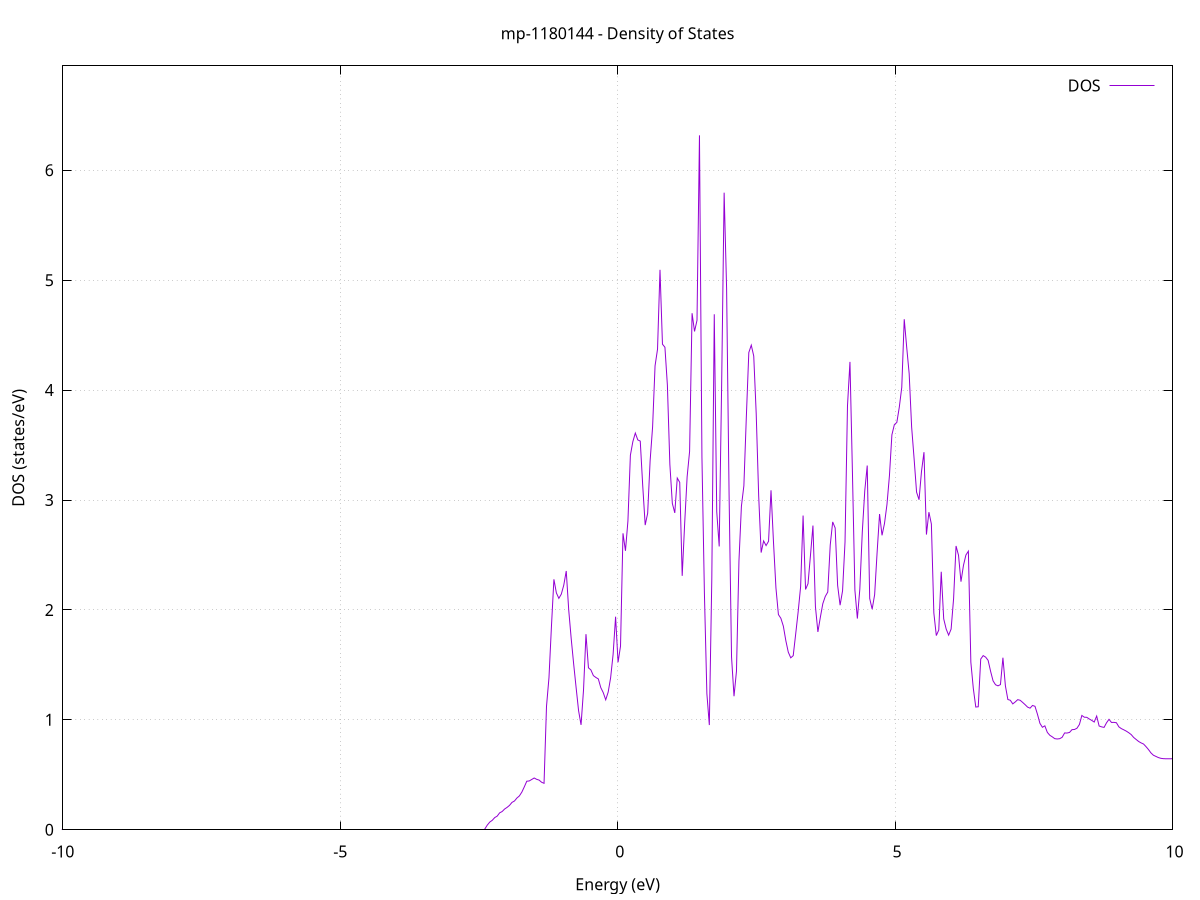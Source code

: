 set title 'mp-1180144 - Density of States'
set xlabel 'Energy (eV)'
set ylabel 'DOS (states/eV)'
set grid
set xrange [-10:10]
set yrange [0:6.950]
set xzeroaxis lt -1
set terminal png size 800,600
set output 'mp-1180144_dos_gnuplot.png'
plot '-' using 1:2 with lines title 'DOS'
-48.458200 0.000000
-48.413800 0.000000
-48.369300 0.000000
-48.324900 0.000000
-48.280400 0.000000
-48.235900 0.000000
-48.191500 0.000000
-48.147000 0.000000
-48.102500 0.000000
-48.058100 0.000000
-48.013600 0.000000
-47.969100 0.000000
-47.924700 0.000000
-47.880200 0.000000
-47.835700 0.000000
-47.791300 0.000000
-47.746800 0.000000
-47.702400 0.000000
-47.657900 0.000000
-47.613400 0.000000
-47.569000 0.000000
-47.524500 0.000000
-47.480000 0.000000
-47.435600 0.000000
-47.391100 0.000000
-47.346600 0.000000
-47.302200 0.000000
-47.257700 0.000000
-47.213300 0.000000
-47.168800 0.000000
-47.124300 0.000000
-47.079900 0.000000
-47.035400 0.000000
-46.990900 0.000000
-46.946500 0.000000
-46.902000 0.000000
-46.857500 0.000000
-46.813100 0.000000
-46.768600 0.000000
-46.724200 0.000000
-46.679700 0.000000
-46.635200 0.000000
-46.590800 0.000000
-46.546300 0.000000
-46.501800 0.000000
-46.457400 0.000000
-46.412900 0.000000
-46.368400 0.000000
-46.324000 0.000000
-46.279500 0.000000
-46.235100 0.000000
-46.190600 0.000000
-46.146100 0.000000
-46.101700 0.000000
-46.057200 0.000000
-46.012700 0.000000
-45.968300 0.000000
-45.923800 0.000000
-45.879300 0.000000
-45.834900 0.000000
-45.790400 0.000000
-45.745900 0.000000
-45.701500 0.000000
-45.657000 0.000000
-45.612600 0.000000
-45.568100 0.000000
-45.523600 0.000000
-45.479200 0.000000
-45.434700 0.000000
-45.390200 0.000000
-45.345800 0.000000
-45.301300 0.000000
-45.256800 0.000000
-45.212400 0.000000
-45.167900 0.000000
-45.123500 0.000000
-45.079000 0.000000
-45.034500 0.000000
-44.990100 0.000000
-44.945600 0.000000
-44.901100 0.000000
-44.856700 0.000000
-44.812200 0.000000
-44.767700 0.000000
-44.723300 0.000000
-44.678800 0.000000
-44.634400 0.000000
-44.589900 0.000000
-44.545400 0.000000
-44.501000 0.000000
-44.456500 0.000000
-44.412000 11.666700
-44.367600 8.178400
-44.323100 2.796500
-44.278600 2.355400
-44.234200 2.502700
-44.189700 3.067400
-44.145200 6.988800
-44.100800 0.000000
-44.056300 0.000000
-44.011900 0.000000
-43.967400 0.000000
-43.922900 0.000000
-43.878500 0.000000
-43.834000 0.000000
-43.789500 0.000000
-43.745100 0.000000
-43.700600 0.000000
-43.656100 0.000000
-43.611700 0.000000
-43.567200 0.000000
-43.522800 0.000000
-43.478300 0.000000
-43.433800 0.000000
-43.389400 0.000000
-43.344900 0.000000
-43.300400 0.000000
-43.256000 0.000000
-43.211500 0.000000
-43.167000 0.000000
-43.122600 0.000000
-43.078100 0.000000
-43.033700 0.000000
-42.989200 0.000000
-42.944700 0.000000
-42.900300 0.000000
-42.855800 0.000000
-42.811300 0.000000
-42.766900 0.000000
-42.722400 0.000000
-42.677900 0.000000
-42.633500 0.000000
-42.589000 0.000000
-42.544500 0.000000
-42.500100 0.000000
-42.455600 0.000000
-42.411200 0.000000
-42.366700 0.000000
-42.322200 0.000000
-42.277800 0.000000
-42.233300 0.000000
-42.188800 0.000000
-42.144400 0.000000
-42.099900 0.000000
-42.055400 0.000000
-42.011000 0.000000
-41.966500 0.000000
-41.922100 0.000000
-41.877600 0.000000
-41.833100 0.000000
-41.788700 0.000000
-41.744200 0.000000
-41.699700 0.000000
-41.655300 0.000000
-41.610800 0.000000
-41.566300 0.000000
-41.521900 0.000000
-41.477400 0.000000
-41.433000 0.000000
-41.388500 0.000000
-41.344000 0.000000
-41.299600 0.000000
-41.255100 0.000000
-41.210600 0.000000
-41.166200 0.000000
-41.121700 0.000000
-41.077200 0.000000
-41.032800 0.000000
-40.988300 0.000000
-40.943900 0.000000
-40.899400 0.000000
-40.854900 0.000000
-40.810500 0.000000
-40.766000 0.000000
-40.721500 0.000000
-40.677100 0.000000
-40.632600 0.000000
-40.588100 0.000000
-40.543700 0.000000
-40.499200 0.000000
-40.454700 0.000000
-40.410300 0.000000
-40.365800 0.000000
-40.321400 0.000000
-40.276900 0.000000
-40.232400 0.000000
-40.188000 0.000000
-40.143500 0.000000
-40.099000 0.000000
-40.054600 0.000000
-40.010100 0.000000
-39.965600 0.000000
-39.921200 0.000000
-39.876700 0.000000
-39.832300 0.000000
-39.787800 0.000000
-39.743300 0.000000
-39.698900 0.000000
-39.654400 0.000000
-39.609900 0.000000
-39.565500 0.000000
-39.521000 0.000000
-39.476500 0.000000
-39.432100 0.000000
-39.387600 0.000000
-39.343200 0.000000
-39.298700 0.000000
-39.254200 0.000000
-39.209800 0.000000
-39.165300 0.000000
-39.120800 0.000000
-39.076400 0.000000
-39.031900 0.000000
-38.987400 0.000000
-38.943000 0.000000
-38.898500 0.000000
-38.854000 0.000000
-38.809600 0.000000
-38.765100 0.000000
-38.720700 0.000000
-38.676200 0.000000
-38.631700 0.000000
-38.587300 0.000000
-38.542800 0.000000
-38.498300 0.000000
-38.453900 0.000000
-38.409400 0.000000
-38.364900 0.000000
-38.320500 0.000000
-38.276000 0.000000
-38.231600 0.000000
-38.187100 0.000000
-38.142600 0.000000
-38.098200 0.000000
-38.053700 0.000000
-38.009200 0.000000
-37.964800 0.000000
-37.920300 0.000000
-37.875800 0.000000
-37.831400 0.000000
-37.786900 0.000000
-37.742500 0.000000
-37.698000 0.000000
-37.653500 0.000000
-37.609100 0.000000
-37.564600 0.000000
-37.520100 0.000000
-37.475700 0.000000
-37.431200 0.000000
-37.386700 0.000000
-37.342300 0.000000
-37.297800 0.000000
-37.253300 0.000000
-37.208900 0.000000
-37.164400 0.000000
-37.120000 0.000000
-37.075500 0.000000
-37.031000 0.000000
-36.986600 0.000000
-36.942100 0.000000
-36.897600 0.000000
-36.853200 0.000000
-36.808700 0.000000
-36.764200 0.000000
-36.719800 0.000000
-36.675300 0.000000
-36.630900 0.000000
-36.586400 0.000000
-36.541900 0.000000
-36.497500 0.000000
-36.453000 0.000000
-36.408500 0.000000
-36.364100 0.000000
-36.319600 0.000000
-36.275100 0.000000
-36.230700 0.000000
-36.186200 0.000000
-36.141800 0.000000
-36.097300 0.000000
-36.052800 0.000000
-36.008400 0.000000
-35.963900 0.000000
-35.919400 0.000000
-35.875000 0.000000
-35.830500 0.000000
-35.786000 0.000000
-35.741600 0.000000
-35.697100 0.000000
-35.652700 0.000000
-35.608200 0.000000
-35.563700 0.000000
-35.519300 0.000000
-35.474800 0.000000
-35.430300 0.000000
-35.385900 0.000000
-35.341400 0.000000
-35.296900 0.000000
-35.252500 0.000000
-35.208000 0.000000
-35.163500 0.000000
-35.119100 0.000000
-35.074600 0.000000
-35.030200 0.000000
-34.985700 0.000000
-34.941200 0.000000
-34.896800 0.000000
-34.852300 0.000000
-34.807800 0.000000
-34.763400 0.000000
-34.718900 0.000000
-34.674400 0.000000
-34.630000 0.000000
-34.585500 0.000000
-34.541100 0.000000
-34.496600 0.000000
-34.452100 0.000000
-34.407700 0.000000
-34.363200 0.000000
-34.318700 0.000000
-34.274300 0.000000
-34.229800 0.000000
-34.185300 0.000000
-34.140900 0.000000
-34.096400 0.000000
-34.052000 0.000000
-34.007500 0.000000
-33.963000 0.000000
-33.918600 0.000000
-33.874100 0.000000
-33.829600 0.000000
-33.785200 0.000000
-33.740700 0.000000
-33.696200 0.000000
-33.651800 0.000000
-33.607300 0.000000
-33.562800 0.000000
-33.518400 0.000000
-33.473900 0.000000
-33.429500 0.000000
-33.385000 0.000000
-33.340500 0.000000
-33.296100 0.000000
-33.251600 0.000000
-33.207100 0.000000
-33.162700 0.000000
-33.118200 0.000000
-33.073700 0.000000
-33.029300 0.000000
-32.984800 0.000000
-32.940400 0.000000
-32.895900 0.000000
-32.851400 0.000000
-32.807000 0.000000
-32.762500 0.000000
-32.718000 0.000000
-32.673600 0.000000
-32.629100 0.000000
-32.584600 3.325400
-32.540200 2.769000
-32.495700 2.364000
-32.451300 3.657600
-32.406800 8.341700
-32.362300 7.128600
-32.317900 6.470200
-32.273400 1.496200
-32.228900 1.469500
-32.184500 1.517600
-32.140000 1.642200
-32.095500 1.843400
-32.051100 2.121000
-32.006600 18.089900
-31.962200 0.382700
-31.917700 2.294400
-31.873200 9.497400
-31.828800 7.722000
-31.784300 3.242700
-31.739800 6.212200
-31.695400 4.902700
-31.650900 3.429700
-31.606400 3.352200
-31.562000 3.623000
-31.517500 14.138100
-31.473000 6.880400
-31.428600 1.411000
-31.384100 13.324800
-31.339700 3.437500
-31.295200 10.317400
-31.250700 6.774400
-31.206300 3.008200
-31.161800 2.731800
-31.117300 2.784200
-31.072900 2.989900
-31.028400 3.349000
-30.983900 3.861400
-30.939500 1.156800
-30.895000 1.335400
-30.850600 0.000000
-30.806100 0.000000
-30.761600 0.000000
-30.717200 0.000000
-30.672700 0.000000
-30.628200 0.000000
-30.583800 0.000000
-30.539300 0.000000
-30.494800 0.000000
-30.450400 0.000000
-30.405900 0.000000
-30.361500 0.000000
-30.317000 0.000000
-30.272500 0.000000
-30.228100 0.000000
-30.183600 0.000000
-30.139100 0.000000
-30.094700 0.000000
-30.050200 0.000000
-30.005700 0.000000
-29.961300 0.000000
-29.916800 0.000000
-29.872300 0.000000
-29.827900 0.000000
-29.783400 0.000000
-29.739000 0.000000
-29.694500 0.000000
-29.650000 0.000000
-29.605600 0.000000
-29.561100 0.000000
-29.516600 0.000000
-29.472200 0.000000
-29.427700 0.000000
-29.383200 0.000000
-29.338800 0.000000
-29.294300 0.000000
-29.249900 0.000000
-29.205400 0.000000
-29.160900 0.000000
-29.116500 0.000000
-29.072000 0.000000
-29.027500 0.000000
-28.983100 0.000000
-28.938600 0.000000
-28.894100 0.000000
-28.849700 0.000000
-28.805200 0.000000
-28.760800 0.000000
-28.716300 0.000000
-28.671800 0.000000
-28.627400 0.000000
-28.582900 0.000000
-28.538400 0.000000
-28.494000 0.000000
-28.449500 0.000000
-28.405000 0.000000
-28.360600 0.000000
-28.316100 0.000000
-28.271600 0.000000
-28.227200 0.000000
-28.182700 0.000000
-28.138300 0.000000
-28.093800 0.000000
-28.049300 0.000000
-28.004900 0.000000
-27.960400 0.000000
-27.915900 0.000000
-27.871500 0.000000
-27.827000 0.000000
-27.782500 0.000000
-27.738100 0.000000
-27.693600 0.000000
-27.649200 0.000000
-27.604700 0.000000
-27.560200 0.000000
-27.515800 0.000000
-27.471300 0.000000
-27.426800 0.000000
-27.382400 0.000000
-27.337900 0.000000
-27.293400 0.000000
-27.249000 0.000000
-27.204500 0.000000
-27.160100 0.000000
-27.115600 0.000000
-27.071100 0.000000
-27.026700 0.000000
-26.982200 0.000000
-26.937700 0.000000
-26.893300 0.000000
-26.848800 0.000000
-26.804300 0.000000
-26.759900 0.000000
-26.715400 0.000000
-26.671000 0.000000
-26.626500 0.000000
-26.582000 0.000000
-26.537600 0.000000
-26.493100 0.000000
-26.448600 0.000000
-26.404200 0.000000
-26.359700 0.000000
-26.315200 0.000000
-26.270800 0.000000
-26.226300 0.000000
-26.181800 0.000000
-26.137400 0.000000
-26.092900 0.000000
-26.048500 0.000000
-26.004000 0.000000
-25.959500 0.000000
-25.915100 0.000000
-25.870600 0.000000
-25.826100 0.000000
-25.781700 0.000000
-25.737200 0.000000
-25.692700 0.000000
-25.648300 0.000000
-25.603800 0.000000
-25.559400 0.000000
-25.514900 0.000000
-25.470400 0.000000
-25.426000 0.000000
-25.381500 0.000000
-25.337000 0.000000
-25.292600 0.000000
-25.248100 0.000000
-25.203600 0.000000
-25.159200 0.000000
-25.114700 0.000000
-25.070300 0.000000
-25.025800 0.000000
-24.981300 0.000000
-24.936900 0.000000
-24.892400 0.000000
-24.847900 0.000000
-24.803500 0.000000
-24.759000 0.000000
-24.714500 0.000000
-24.670100 0.000000
-24.625600 0.000000
-24.581100 0.000000
-24.536700 0.000000
-24.492200 0.000000
-24.447800 0.000000
-24.403300 0.000000
-24.358800 0.000000
-24.314400 0.000000
-24.269900 0.000000
-24.225400 0.000000
-24.181000 0.000000
-24.136500 0.000000
-24.092000 0.000000
-24.047600 0.000000
-24.003100 0.000000
-23.958700 0.000000
-23.914200 0.000000
-23.869700 0.000000
-23.825300 0.000000
-23.780800 0.000000
-23.736300 0.000000
-23.691900 0.000000
-23.647400 0.000000
-23.602900 0.000000
-23.558500 0.000000
-23.514000 0.000000
-23.469600 0.000000
-23.425100 0.000000
-23.380600 0.000000
-23.336200 0.000000
-23.291700 0.000000
-23.247200 0.000000
-23.202800 0.000000
-23.158300 0.000000
-23.113800 0.000000
-23.069400 0.000000
-23.024900 0.000000
-22.980500 0.000000
-22.936000 0.000000
-22.891500 0.000000
-22.847100 0.000000
-22.802600 0.000000
-22.758100 0.000000
-22.713700 0.000000
-22.669200 0.000000
-22.624700 0.000000
-22.580300 0.000000
-22.535800 0.000000
-22.491300 0.000000
-22.446900 0.000000
-22.402400 0.000000
-22.358000 0.000000
-22.313500 0.000000
-22.269000 0.000000
-22.224600 0.000000
-22.180100 0.000000
-22.135600 0.000000
-22.091200 0.000000
-22.046700 0.000000
-22.002200 0.000000
-21.957800 0.000000
-21.913300 0.000000
-21.868900 0.000000
-21.824400 0.000000
-21.779900 0.000000
-21.735500 0.000000
-21.691000 0.000000
-21.646500 0.000000
-21.602100 0.000000
-21.557600 0.000000
-21.513100 0.000000
-21.468700 0.000000
-21.424200 0.000000
-21.379800 0.000000
-21.335300 0.000000
-21.290800 0.000000
-21.246400 0.000000
-21.201900 0.000000
-21.157400 0.000000
-21.113000 0.000000
-21.068500 0.000000
-21.024000 0.000000
-20.979600 0.000000
-20.935100 0.000000
-20.890600 0.000000
-20.846200 0.000000
-20.801700 0.000000
-20.757300 0.000000
-20.712800 0.000000
-20.668300 0.000000
-20.623900 0.000000
-20.579400 0.000000
-20.534900 0.000000
-20.490500 0.000000
-20.446000 0.000000
-20.401500 0.000000
-20.357100 0.000000
-20.312600 0.000000
-20.268200 0.000000
-20.223700 0.000000
-20.179200 0.000000
-20.134800 0.000000
-20.090300 0.000000
-20.045800 0.000000
-20.001400 0.000000
-19.956900 0.000000
-19.912400 0.000000
-19.868000 0.000000
-19.823500 0.000000
-19.779100 0.000000
-19.734600 0.000000
-19.690100 0.000000
-19.645700 0.000000
-19.601200 0.000000
-19.556700 0.000000
-19.512300 0.000000
-19.467800 0.000000
-19.423300 0.000000
-19.378900 0.000000
-19.334400 0.000000
-19.289900 0.000000
-19.245500 0.000000
-19.201000 0.000000
-19.156600 0.000000
-19.112100 0.000000
-19.067600 0.000000
-19.023200 0.000000
-18.978700 0.000000
-18.934200 0.000000
-18.889800 0.000000
-18.845300 0.000000
-18.800800 0.000000
-18.756400 0.000000
-18.711900 0.000000
-18.667500 0.000000
-18.623000 0.000000
-18.578500 0.000000
-18.534100 0.000000
-18.489600 0.000000
-18.445100 0.000000
-18.400700 0.000000
-18.356200 0.000000
-18.311700 0.000000
-18.267300 0.000000
-18.222800 0.000000
-18.178400 0.000000
-18.133900 0.000000
-18.089400 0.000000
-18.045000 0.000000
-18.000500 0.000000
-17.956000 0.000000
-17.911600 0.000000
-17.867100 0.000000
-17.822600 0.000000
-17.778200 0.000000
-17.733700 0.000000
-17.689300 0.000000
-17.644800 0.000000
-17.600300 0.000000
-17.555900 0.000000
-17.511400 0.000000
-17.466900 0.000000
-17.422500 0.000000
-17.378000 0.000000
-17.333500 0.000000
-17.289100 0.000000
-17.244600 0.000000
-17.200100 0.000000
-17.155700 0.000000
-17.111200 0.000000
-17.066800 0.000000
-17.022300 0.000000
-16.977800 0.000000
-16.933400 0.000000
-16.888900 0.000000
-16.844400 0.000000
-16.800000 0.000000
-16.755500 0.000000
-16.711000 0.000000
-16.666600 0.000000
-16.622100 0.000000
-16.577700 0.000000
-16.533200 0.000000
-16.488700 0.000000
-16.444300 0.000000
-16.399800 0.000000
-16.355300 0.000000
-16.310900 0.000000
-16.266400 0.000000
-16.221900 0.000000
-16.177500 0.000000
-16.133000 0.000000
-16.088600 0.000000
-16.044100 0.000000
-15.999600 0.000000
-15.955200 0.000000
-15.910700 0.000000
-15.866200 0.000000
-15.821800 0.000000
-15.777300 0.000000
-15.732800 0.000000
-15.688400 0.000000
-15.643900 0.000000
-15.599400 0.000000
-15.555000 0.000000
-15.510500 0.000000
-15.466100 0.000000
-15.421600 0.000000
-15.377100 0.000000
-15.332700 0.000000
-15.288200 0.000000
-15.243700 0.000000
-15.199300 0.000000
-15.154800 0.000000
-15.110300 0.000000
-15.065900 0.000000
-15.021400 0.000000
-14.977000 0.000000
-14.932500 0.000000
-14.888000 0.000000
-14.843600 0.000000
-14.799100 0.000000
-14.754600 0.000000
-14.710200 0.000000
-14.665700 0.000000
-14.621200 0.000000
-14.576800 0.000000
-14.532300 0.000000
-14.487900 0.000000
-14.443400 0.000000
-14.398900 0.000000
-14.354500 0.000000
-14.310000 0.000000
-14.265500 0.000000
-14.221100 0.000000
-14.176600 0.000000
-14.132100 0.000000
-14.087700 0.000000
-14.043200 0.000000
-13.998800 0.000000
-13.954300 0.000000
-13.909800 0.000000
-13.865400 0.000000
-13.820900 0.000000
-13.776400 0.000000
-13.732000 0.000000
-13.687500 0.000000
-13.643000 0.000000
-13.598600 0.000000
-13.554100 0.000000
-13.509600 0.000000
-13.465200 0.000000
-13.420700 0.000000
-13.376300 0.000000
-13.331800 0.000000
-13.287300 0.000000
-13.242900 0.000000
-13.198400 0.000000
-13.153900 0.000000
-13.109500 0.000000
-13.065000 0.000000
-13.020500 0.000000
-12.976100 0.000000
-12.931600 0.000000
-12.887200 0.000000
-12.842700 0.000000
-12.798200 0.000000
-12.753800 0.000000
-12.709300 0.000000
-12.664800 0.000000
-12.620400 0.000000
-12.575900 0.000000
-12.531400 0.000000
-12.487000 0.000000
-12.442500 0.000000
-12.398100 0.000000
-12.353600 0.000000
-12.309100 0.000000
-12.264700 0.000000
-12.220200 0.000000
-12.175700 0.000000
-12.131300 0.000000
-12.086800 0.000000
-12.042300 0.000000
-11.997900 0.000000
-11.953400 0.000000
-11.908900 0.000000
-11.864500 0.000000
-11.820000 0.000000
-11.775600 0.000000
-11.731100 0.000000
-11.686600 0.000000
-11.642200 0.000000
-11.597700 0.000000
-11.553200 0.000000
-11.508800 0.000000
-11.464300 0.000000
-11.419800 0.000000
-11.375400 0.000000
-11.330900 0.000000
-11.286500 0.000000
-11.242000 0.000000
-11.197500 0.000000
-11.153100 0.000000
-11.108600 0.000000
-11.064100 0.000000
-11.019700 0.000000
-10.975200 0.000000
-10.930700 0.000000
-10.886300 0.000000
-10.841800 0.000000
-10.797400 0.000000
-10.752900 0.000000
-10.708400 0.000000
-10.664000 0.000000
-10.619500 0.000000
-10.575000 0.000000
-10.530600 0.000000
-10.486100 0.000000
-10.441600 0.000000
-10.397200 0.000000
-10.352700 0.000000
-10.308200 0.000000
-10.263800 0.000000
-10.219300 0.000000
-10.174900 0.000000
-10.130400 0.000000
-10.085900 0.000000
-10.041500 0.000000
-9.997000 0.000000
-9.952500 0.000000
-9.908100 0.000000
-9.863600 0.000000
-9.819100 0.000000
-9.774700 0.000000
-9.730200 0.000000
-9.685800 0.000000
-9.641300 0.000000
-9.596800 0.000000
-9.552400 0.000000
-9.507900 0.000000
-9.463400 0.000000
-9.419000 0.000000
-9.374500 0.000000
-9.330000 0.000000
-9.285600 0.000000
-9.241100 0.000000
-9.196700 0.000000
-9.152200 0.000000
-9.107700 0.000000
-9.063300 0.000000
-9.018800 0.000000
-8.974300 0.000000
-8.929900 0.000000
-8.885400 0.000000
-8.840900 0.000000
-8.796500 0.000000
-8.752000 0.000000
-8.707600 0.000000
-8.663100 0.000000
-8.618600 0.000000
-8.574200 0.000000
-8.529700 0.000000
-8.485200 0.000000
-8.440800 0.000000
-8.396300 0.000000
-8.351800 0.000000
-8.307400 0.000000
-8.262900 0.000000
-8.218400 0.000000
-8.174000 0.000000
-8.129500 0.000000
-8.085100 0.000000
-8.040600 0.000000
-7.996100 0.000000
-7.951700 0.000000
-7.907200 0.000000
-7.862700 0.000000
-7.818300 0.000000
-7.773800 0.000000
-7.729300 0.000000
-7.684900 0.000000
-7.640400 0.000000
-7.596000 0.000000
-7.551500 0.000000
-7.507000 0.000000
-7.462600 0.000000
-7.418100 0.000000
-7.373600 0.000000
-7.329200 0.000000
-7.284700 0.000000
-7.240200 0.000000
-7.195800 0.000000
-7.151300 0.000000
-7.106900 0.000000
-7.062400 0.000000
-7.017900 0.000000
-6.973500 0.000000
-6.929000 0.000000
-6.884500 0.000000
-6.840100 0.000000
-6.795600 0.000000
-6.751100 0.000000
-6.706700 0.000000
-6.662200 0.000000
-6.617700 0.000000
-6.573300 0.000000
-6.528800 0.000000
-6.484400 0.000000
-6.439900 0.000000
-6.395400 0.000000
-6.351000 0.000000
-6.306500 0.000000
-6.262000 0.000000
-6.217600 0.000000
-6.173100 0.000000
-6.128600 0.000000
-6.084200 0.000000
-6.039700 0.000000
-5.995300 0.000000
-5.950800 0.000000
-5.906300 0.000000
-5.861900 0.000000
-5.817400 0.000000
-5.772900 0.000000
-5.728500 0.000000
-5.684000 0.000000
-5.639500 0.000000
-5.595100 0.000000
-5.550600 0.000000
-5.506200 0.000000
-5.461700 0.000000
-5.417200 0.000000
-5.372800 0.000000
-5.328300 0.000000
-5.283800 0.000000
-5.239400 0.000000
-5.194900 0.000000
-5.150400 0.000000
-5.106000 0.000000
-5.061500 0.000000
-5.017000 0.000000
-4.972600 0.000000
-4.928100 0.000000
-4.883700 0.000000
-4.839200 0.000000
-4.794700 0.000000
-4.750300 0.000000
-4.705800 0.000000
-4.661300 0.000000
-4.616900 0.000000
-4.572400 0.000000
-4.527900 0.000000
-4.483500 0.000000
-4.439000 0.000000
-4.394600 0.000000
-4.350100 0.000000
-4.305600 0.000000
-4.261200 0.000000
-4.216700 0.000000
-4.172200 0.000000
-4.127800 0.000000
-4.083300 0.000000
-4.038800 0.000000
-3.994400 0.000000
-3.949900 0.000000
-3.905500 0.000000
-3.861000 0.000000
-3.816500 0.000000
-3.772100 0.000000
-3.727600 0.000000
-3.683100 0.000000
-3.638700 0.000000
-3.594200 0.000000
-3.549700 0.000000
-3.505300 0.000000
-3.460800 0.000000
-3.416400 0.000000
-3.371900 0.000000
-3.327400 0.000000
-3.283000 0.000000
-3.238500 0.000000
-3.194000 0.000000
-3.149600 0.000000
-3.105100 0.000000
-3.060600 0.000000
-3.016200 0.000000
-2.971700 0.000000
-2.927200 0.000000
-2.882800 0.000000
-2.838300 0.000000
-2.793900 0.000000
-2.749400 0.000000
-2.704900 0.000000
-2.660500 0.000000
-2.616000 0.000000
-2.571500 0.000000
-2.527100 0.000000
-2.482600 0.000000
-2.438100 0.000000
-2.393700 0.000000
-2.349200 0.042900
-2.304800 0.070100
-2.260300 0.085900
-2.215800 0.110800
-2.171400 0.124000
-2.126900 0.153900
-2.082400 0.165800
-2.038000 0.188400
-1.993500 0.203500
-1.949000 0.221900
-1.904600 0.249000
-1.860100 0.261600
-1.815700 0.288800
-1.771200 0.307900
-1.726700 0.342500
-1.682300 0.390500
-1.637800 0.441700
-1.593300 0.444200
-1.548900 0.457500
-1.504400 0.471200
-1.459900 0.459000
-1.415500 0.452000
-1.371000 0.432500
-1.326500 0.422700
-1.282100 1.123700
-1.237600 1.384500
-1.193200 1.848800
-1.148700 2.278500
-1.104200 2.155100
-1.059800 2.105500
-1.015300 2.144000
-0.970800 2.225800
-0.926400 2.354500
-0.881900 2.000200
-0.837400 1.741100
-0.793000 1.509700
-0.748500 1.293500
-0.704100 1.083700
-0.659600 0.954200
-0.615100 1.271600
-0.570700 1.779800
-0.526200 1.473700
-0.481700 1.454000
-0.437300 1.402300
-0.392800 1.385800
-0.348300 1.372500
-0.303900 1.293400
-0.259400 1.247600
-0.215000 1.182600
-0.170500 1.252700
-0.126000 1.385000
-0.081600 1.597100
-0.037100 1.938400
0.007400 1.523900
0.051800 1.670400
0.096300 2.697100
0.140800 2.538000
0.185200 2.809100
0.229700 3.407400
0.274100 3.531500
0.318600 3.609200
0.363100 3.547100
0.407500 3.536200
0.452000 3.130700
0.496500 2.772000
0.540900 2.879400
0.585400 3.357900
0.629900 3.665000
0.674300 4.221000
0.718800 4.372100
0.763300 5.094700
0.807700 4.418000
0.852200 4.389800
0.896600 4.044300
0.941100 3.324600
0.985600 2.969400
1.030000 2.882800
1.074500 3.199900
1.119000 3.160700
1.163400 2.310400
1.207900 2.786800
1.252400 3.211600
1.296800 3.442700
1.341300 4.699700
1.385700 4.534000
1.430200 4.635000
1.474700 6.318000
1.519100 3.393300
1.563600 2.154500
1.608100 1.239000
1.652500 0.952600
1.697000 2.283200
1.741500 4.689900
1.785900 2.894300
1.830400 2.577600
1.874800 4.062400
1.919300 5.796600
1.963800 4.922600
2.008200 3.058200
2.052700 1.572200
2.097200 1.214800
2.141600 1.442500
2.186100 2.443700
2.230600 2.943900
2.275000 3.129300
2.319500 3.757900
2.364000 4.342100
2.408400 4.409100
2.452900 4.310000
2.497300 3.786800
2.541800 3.038800
2.586300 2.522000
2.630700 2.628100
2.675200 2.585700
2.719700 2.624800
2.764100 3.088900
2.808600 2.618100
2.853100 2.199500
2.897500 1.958100
2.942000 1.923900
2.986400 1.852600
3.030900 1.721300
3.075400 1.616000
3.119800 1.564500
3.164300 1.584100
3.208800 1.781100
3.253200 1.982700
3.297700 2.211000
3.342200 2.858900
3.386600 2.186500
3.431100 2.239300
3.475500 2.497400
3.520000 2.767900
3.564500 2.031000
3.608900 1.799900
3.653400 1.933500
3.697900 2.057400
3.742300 2.123300
3.786800 2.162800
3.831300 2.589900
3.875700 2.801000
3.920200 2.746000
3.964700 2.223600
4.009100 2.043300
4.053600 2.174200
4.098000 2.617900
4.142500 3.857300
4.187000 4.256900
4.231400 3.253900
4.275900 2.180800
4.320400 1.921900
4.364800 2.189900
4.409300 2.710200
4.453800 3.084200
4.498200 3.313900
4.542700 2.104400
4.587100 2.007000
4.631600 2.138700
4.676100 2.521200
4.720500 2.872400
4.765000 2.679000
4.809500 2.787200
4.853900 2.959300
4.898400 3.220800
4.942900 3.593300
4.987300 3.686100
5.031800 3.706200
5.076200 3.844900
5.120700 4.025300
5.165200 4.645100
5.209600 4.389400
5.254100 4.149700
5.298600 3.663500
5.343000 3.375600
5.387500 3.071800
5.432000 3.002800
5.476400 3.260700
5.520900 3.435400
5.565300 2.685800
5.609800 2.889600
5.654300 2.781800
5.698700 1.973000
5.743200 1.766800
5.787700 1.817700
5.832100 2.347700
5.876600 1.918800
5.921100 1.826300
5.965500 1.770700
6.010000 1.825700
6.054500 2.101200
6.098900 2.582100
6.143400 2.497600
6.187800 2.257200
6.232300 2.404700
6.276800 2.499900
6.321200 2.534600
6.365700 1.524900
6.410200 1.285500
6.454600 1.116800
6.499100 1.119000
6.543600 1.553100
6.588000 1.584600
6.632500 1.570600
6.676900 1.541500
6.721400 1.442500
6.765900 1.355000
6.810300 1.319600
6.854800 1.309500
6.899300 1.321000
6.943700 1.565600
6.988200 1.310300
7.032700 1.185200
7.077100 1.178200
7.121600 1.145200
7.166000 1.163100
7.210500 1.183900
7.255000 1.178000
7.299400 1.158700
7.343900 1.138200
7.388400 1.115900
7.432800 1.106500
7.477300 1.131000
7.521800 1.123400
7.566200 1.051100
7.610700 0.968300
7.655200 0.932600
7.699600 0.945600
7.744100 0.886100
7.788500 0.860000
7.833000 0.845600
7.877500 0.829100
7.921900 0.826000
7.966400 0.828600
8.010900 0.841100
8.055300 0.880600
8.099800 0.880300
8.144300 0.885700
8.188700 0.910900
8.233200 0.912500
8.277600 0.923600
8.322100 0.957600
8.366600 1.040100
8.411000 1.024200
8.455500 1.023000
8.500000 1.008100
8.544400 0.995100
8.588900 0.980200
8.633400 1.034600
8.677800 0.944000
8.722300 0.936300
8.766700 0.931400
8.811200 0.973500
8.855700 1.004900
8.900100 0.976500
8.944600 0.977200
8.989100 0.973900
9.033500 0.936300
9.078000 0.920400
9.122500 0.909400
9.166900 0.897500
9.211400 0.883000
9.255800 0.866000
9.300300 0.840000
9.344800 0.821600
9.389200 0.803400
9.433700 0.790500
9.478200 0.780200
9.522600 0.756400
9.567100 0.729800
9.611600 0.699400
9.656000 0.678200
9.700500 0.667600
9.745000 0.657000
9.789400 0.650300
9.833900 0.647000
9.878300 0.646100
9.922800 0.645900
9.967300 0.646000
10.011700 0.647300
10.056200 0.651000
10.100700 0.658700
10.145100 0.669600
10.189600 0.683400
10.234100 0.699700
10.278500 0.717600
10.323000 0.739700
10.367400 0.771300
10.411900 0.803500
10.456400 0.817500
10.500800 0.778500
10.545300 0.772600
10.589800 0.769700
10.634200 0.766100
10.678700 0.763300
10.723200 0.759700
10.767600 0.759500
10.812100 0.777200
10.856500 0.781800
10.901000 0.785300
10.945500 0.793800
10.989900 0.816400
11.034400 0.842600
11.078900 0.904500
11.123300 0.985900
11.167800 1.257300
11.212300 0.943200
11.256700 0.858900
11.301200 0.815900
11.345700 0.795600
11.390100 0.763800
11.434600 0.730000
11.479000 0.693900
11.523500 0.646200
11.568000 0.637500
11.612400 0.621300
11.656900 0.641200
11.701400 0.667700
11.745800 0.728400
11.790300 0.718200
11.834800 0.737500
11.879200 0.756400
11.923700 0.801400
11.968100 0.837800
12.012600 0.892700
12.057100 0.932500
12.101500 0.916400
12.146000 0.874600
12.190500 0.819800
12.234900 0.705400
12.279400 0.623000
12.323900 0.570400
12.368300 0.529100
12.412800 0.503600
12.457200 0.562700
12.501700 0.621700
12.546200 0.716400
12.590600 0.721200
12.635100 0.749800
12.679600 0.794000
12.724000 0.862200
12.768500 0.949900
12.813000 1.047900
12.857400 1.144300
12.901900 1.215800
12.946400 1.198800
12.990800 1.196800
13.035300 1.173100
13.079700 1.055800
13.124200 0.896400
13.168700 0.741900
13.213100 0.606500
13.257600 0.530300
13.302100 0.592000
13.346500 0.782100
13.391000 0.787400
13.435500 1.034100
13.479900 1.239400
13.524400 1.321100
13.568800 1.360000
13.613300 1.384000
13.657800 1.413700
13.702200 1.382800
13.746700 1.343600
13.791200 1.351800
13.835600 1.338100
13.880100 1.335700
13.924600 1.334600
13.969000 1.330100
14.013500 1.380300
14.057900 1.367900
14.102400 1.311600
14.146900 1.266800
14.191300 1.211600
14.235800 1.139500
14.280300 1.052100
14.324700 0.971800
14.369200 0.929000
14.413700 0.912500
14.458100 0.922800
14.502600 1.006000
14.547000 1.126100
14.591500 1.299600
14.636000 1.198100
14.680400 1.078700
14.724900 0.993200
14.769400 0.934200
14.813800 0.893700
14.858300 0.851500
14.902800 0.899500
14.947200 0.946200
14.991700 1.008200
15.036200 1.023700
15.080600 0.986200
15.125100 0.955200
15.169500 0.971400
15.214000 0.989800
15.258500 0.996600
15.302900 1.038300
15.347400 1.041800
15.391900 1.016300
15.436300 0.990000
15.480800 0.966900
15.525300 0.963500
15.569700 0.987700
15.614200 1.147500
15.658600 1.151400
15.703100 1.141900
15.747600 1.190700
15.792000 1.182700
15.836500 1.325000
15.881000 1.348200
15.925400 1.375100
15.969900 1.469900
16.014400 1.521500
16.058800 1.615800
16.103300 1.728200
16.147700 1.813500
16.192200 1.731200
16.236700 1.499400
16.281100 1.428600
16.325600 1.318000
16.370100 1.256700
16.414500 1.221400
16.459000 1.191500
16.503500 1.174500
16.547900 1.111100
16.592400 1.120000
16.636900 1.171300
16.681300 1.211500
16.725800 1.246400
16.770200 1.190000
16.814700 1.210300
16.859200 1.239500
16.903600 1.265800
16.948100 1.274700
16.992600 1.275700
17.037000 1.262500
17.081500 1.224500
17.126000 1.205400
17.170400 1.184900
17.214900 1.147700
17.259300 1.124900
17.303800 1.109300
17.348300 1.146700
17.392700 1.201700
17.437200 1.224200
17.481700 1.239900
17.526100 1.276900
17.570600 1.319400
17.615100 1.361400
17.659500 1.405400
17.704000 1.744400
17.748400 1.790900
17.792900 1.864300
17.837400 1.810100
17.881800 1.680200
17.926300 1.557100
17.970800 1.444700
18.015200 1.357700
18.059700 1.295300
18.104200 1.249700
18.148600 1.239500
18.193100 1.263600
18.237600 1.377300
18.282000 1.578900
18.326500 1.460600
18.370900 1.407300
18.415400 1.429200
18.459900 1.472400
18.504300 1.477900
18.548800 1.487300
18.593300 1.492700
18.637700 1.554700
18.682200 1.553700
18.726700 1.534000
18.771100 1.637300
18.815600 1.983900
18.860000 1.893100
18.904500 1.719800
18.949000 1.634300
18.993400 1.496700
19.037900 1.528700
19.082400 1.585200
19.126800 1.539600
19.171300 1.589100
19.215800 1.669700
19.260200 1.748700
19.304700 1.823900
19.349100 1.786800
19.393600 1.758000
19.438100 1.686800
19.482500 1.588300
19.527000 1.577500
19.571500 1.729100
19.615900 1.858300
19.660400 1.957500
19.704900 2.000200
19.749300 2.050100
19.793800 2.035000
19.838200 2.044700
19.882700 2.247600
19.927200 2.191100
19.971600 2.239500
20.016100 2.179600
20.060600 2.079600
20.105000 2.024900
20.149500 1.954300
20.194000 1.944600
20.238400 2.056400
20.282900 2.248700
20.327400 2.527700
20.371800 2.999800
20.416300 3.769700
20.460700 5.321700
20.505200 8.318300
20.549700 4.106100
20.594100 3.077000
20.638600 2.617600
20.683100 2.397000
20.727500 2.272600
20.772000 2.224700
20.816500 2.288500
20.860900 2.038200
20.905400 1.931500
20.949800 1.880600
20.994300 1.841400
21.038800 1.734100
21.083200 1.695100
21.127700 1.651600
21.172200 1.669500
21.216600 1.680100
21.261100 1.672600
21.305600 1.737100
21.350000 1.768800
21.394500 1.755400
21.438900 1.741200
21.483400 1.802000
21.527900 1.793400
21.572300 1.648000
21.616800 1.497500
21.661300 1.565500
21.705700 1.595200
21.750200 1.603500
21.794700 1.689300
21.839100 1.740300
21.883600 1.630600
21.928100 1.613200
21.972500 1.641800
22.017000 1.689900
22.061400 1.757700
22.105900 1.973300
22.150400 2.105400
22.194800 2.146800
22.239300 1.952400
22.283800 1.778800
22.328200 1.714400
22.372700 1.755200
22.417200 1.845000
22.461600 1.894300
22.506100 1.914000
22.550500 1.956500
22.595000 1.945300
22.639500 1.889900
22.683900 1.854200
22.728400 1.795100
22.772900 1.757500
22.817300 1.715700
22.861800 1.688400
22.906300 1.699100
22.950700 1.817700
22.995200 1.957100
23.039600 2.030400
23.084100 2.099100
23.128600 2.084600
23.173000 2.109100
23.217500 1.981400
23.262000 1.908700
23.306400 1.986400
23.350900 1.817300
23.395400 1.796900
23.439800 1.796200
23.484300 1.869200
23.528700 1.918200
23.573200 1.923600
23.617700 2.001400
23.662100 2.074500
23.706600 2.095700
23.751100 1.865300
23.795500 1.667500
23.840000 1.608600
23.884500 1.568500
23.928900 1.561800
23.973400 1.622800
24.017900 1.818000
24.062300 1.790500
24.106800 1.810500
24.151200 1.824800
24.195700 1.864300
24.240200 1.836300
24.284600 1.741800
24.329100 1.705700
24.373600 1.627900
24.418000 1.565400
24.462500 1.504200
24.507000 1.442100
24.551400 1.435100
24.595900 1.491600
24.640300 1.675800
24.684800 1.541200
24.729300 1.572600
24.773700 1.601900
24.818200 1.627200
24.862700 1.625400
24.907100 1.643300
24.951600 1.663500
24.996100 1.673600
25.040500 1.683100
25.085000 1.668000
25.129400 1.639300
25.173900 1.689300
25.218400 1.746600
25.262800 1.861600
25.307300 1.839800
25.351800 1.749500
25.396200 1.694300
25.440700 1.656900
25.485200 1.629900
25.529600 1.628100
25.574100 1.628100
25.618600 1.627300
25.663000 1.603000
25.707500 1.629500
25.751900 1.640500
25.796400 1.719200
25.840900 1.630300
25.885300 1.552900
25.929800 1.630500
25.974300 1.658200
26.018700 1.673600
26.063200 1.728900
26.107700 1.792700
26.152100 1.900500
26.196600 1.958900
26.241000 1.903400
26.285500 1.799300
26.330000 1.779200
26.374400 1.771400
26.418900 1.757800
26.463400 1.827100
26.507800 1.877800
26.552300 1.888400
26.596800 1.889700
26.641200 1.898200
26.685700 1.901000
26.730100 1.800900
26.774600 1.682800
26.819100 1.580000
26.863500 1.499600
26.908000 1.470500
26.952500 1.528400
26.996900 1.600600
27.041400 1.705900
27.085900 1.794000
27.130300 1.881500
27.174800 1.985400
27.219300 1.863000
27.263700 1.813100
27.308200 1.762700
27.352600 1.741600
27.397100 1.737200
27.441600 1.721000
27.486000 1.742700
27.530500 1.716100
27.575000 1.580700
27.619400 1.585000
27.663900 1.645700
27.708400 1.705400
27.752800 1.790300
27.797300 1.894400
27.841700 1.890900
27.886200 1.851300
27.930700 1.816200
27.975100 1.800900
28.019600 1.850900
28.064100 1.813200
28.108500 1.828800
28.153000 1.829200
28.197500 1.807100
28.241900 1.761900
28.286400 1.759400
28.330800 1.755500
28.375300 1.714900
28.419800 1.654400
28.464200 1.652300
28.508700 1.688900
28.553200 1.902300
28.597600 1.801600
28.642100 1.747900
28.686600 1.737800
28.731000 1.768600
28.775500 1.833300
28.819900 1.978800
28.864400 1.954500
28.908900 1.771100
28.953300 1.684200
28.997800 1.702100
29.042300 1.820600
29.086700 1.802600
29.131200 1.819300
29.175700 2.033200
29.220100 2.195400
29.264600 2.359400
29.309100 2.061600
29.353500 1.890200
29.398000 1.852900
29.442400 1.779200
29.486900 1.804800
29.531400 1.765700
29.575800 1.734300
29.620300 1.836200
29.664800 1.961000
29.709200 1.944300
29.753700 1.892200
29.798200 1.974500
29.842600 1.776800
29.887100 1.819900
29.931500 1.753100
29.976000 1.563200
30.020500 1.539900
30.064900 1.536500
30.109400 1.582900
30.153900 1.607000
30.198300 1.614000
30.242800 1.668500
30.287300 1.723500
30.331700 2.103300
30.376200 2.353500
30.420600 2.687800
30.465100 2.665700
30.509600 2.195600
30.554000 1.529500
30.598500 1.499800
30.643000 1.579400
30.687400 1.728000
30.731900 1.954700
30.776400 2.067100
30.820800 2.013300
30.865300 1.965200
30.909800 1.975700
30.954200 1.929500
30.998700 1.994900
31.043100 1.757000
31.087600 1.982800
31.132100 1.793500
31.176500 1.797000
31.221000 1.812300
31.265500 1.844000
31.309900 1.924300
31.354400 2.102800
31.398900 2.074000
31.443300 2.043700
31.487800 2.109700
31.532200 1.931300
31.576700 1.737300
31.621200 1.681900
31.665600 1.809900
31.710100 1.793400
31.754600 1.997600
31.799000 2.067100
31.843500 1.936600
31.888000 1.963700
31.932400 1.971000
31.976900 1.847200
32.021300 1.867500
32.065800 1.913800
32.110300 1.896300
32.154700 1.971000
32.199200 1.927000
32.243700 1.894800
32.288100 1.876800
32.332600 2.018800
32.377100 2.237300
32.421500 2.215600
32.466000 2.198600
32.510400 2.010300
32.554900 1.978200
32.599400 2.026900
32.643800 2.096900
32.688300 2.192800
32.732800 1.798800
32.777200 1.671400
32.821700 1.671000
32.866200 1.608400
32.910600 1.491200
32.955100 1.492300
32.999600 1.632900
33.044000 1.874300
33.088500 2.174300
33.132900 2.359200
33.177400 1.912100
33.221900 1.726200
33.266300 1.861800
33.310800 1.898300
33.355300 1.906700
33.399700 1.784400
33.444200 1.644300
33.488700 1.745900
33.533100 1.807200
33.577600 1.828200
33.622000 1.889900
33.666500 2.017000
33.711000 2.178900
33.755400 1.858000
33.799900 1.719700
33.844400 1.849000
33.888800 2.116500
33.933300 2.284400
33.977800 2.065600
34.022200 1.856300
34.066700 1.751100
34.111100 1.672100
34.155600 1.822600
34.200100 1.986900
34.244500 2.207300
34.289000 2.276000
34.333500 2.012800
34.377900 1.966500
34.422400 2.190200
34.466900 2.255800
34.511300 2.144600
34.555800 2.000700
34.600300 1.957400
34.644700 2.030600
34.689200 2.170800
34.733600 2.436200
34.778100 2.859700
34.822600 2.780400
34.867000 2.294300
34.911500 1.755300
34.956000 1.385300
35.000400 1.304900
35.044900 1.408200
35.089400 1.703800
35.133800 2.050800
35.178300 2.346900
35.222700 2.499600
35.267200 2.423600
35.311700 2.413100
35.356100 1.987700
35.400600 1.492300
35.445100 1.324000
35.489500 1.294700
35.534000 1.295800
35.578500 1.283700
35.622900 1.278100
35.667400 1.410000
35.711800 1.470400
35.756300 1.457000
35.800800 1.246100
35.845200 1.127400
35.889700 1.016600
35.934200 0.877900
35.978600 0.677300
36.023100 0.446400
36.067600 0.320600
36.112000 0.220000
36.156500 0.130700
36.201000 0.068000
36.245400 0.028400
36.289900 0.011000
36.334300 0.003400
36.378800 0.000900
36.423300 0.000000
36.467700 0.000000
36.512200 0.000000
36.556700 0.000000
36.601100 0.000000
36.645600 0.000000
36.690100 0.000000
36.734500 0.000000
36.779000 0.000000
36.823400 0.000000
36.867900 0.000000
36.912400 0.000000
36.956800 0.000000
37.001300 0.000000
37.045800 0.000000
37.090200 0.000000
37.134700 0.000000
37.179200 0.000000
37.223600 0.000000
37.268100 0.000000
37.312500 0.000000
37.357000 0.000000
37.401500 0.000000
37.445900 0.000000
37.490400 0.000000
37.534900 0.000000
37.579300 0.000000
37.623800 0.000000
37.668300 0.000000
37.712700 0.000000
37.757200 0.000000
37.801600 0.000000
37.846100 0.000000
37.890600 0.000000
37.935000 0.000000
37.979500 0.000000
38.024000 0.000000
38.068400 0.000000
38.112900 0.000000
38.157400 0.000000
38.201800 0.000000
38.246300 0.000000
38.290800 0.000000
38.335200 0.000000
38.379700 0.000000
38.424100 0.000000
38.468600 0.000000
38.513100 0.000000
38.557500 0.000000
38.602000 0.000000
38.646500 0.000000
38.690900 0.000000
38.735400 0.000000
38.779900 0.000000
38.824300 0.000000
38.868800 0.000000
38.913200 0.000000
38.957700 0.000000
39.002200 0.000000
39.046600 0.000000
39.091100 0.000000
39.135600 0.000000
39.180000 0.000000
39.224500 0.000000
39.269000 0.000000
39.313400 0.000000
39.357900 0.000000
39.402300 0.000000
39.446800 0.000000
39.491300 0.000000
39.535700 0.000000
39.580200 0.000000
39.624700 0.000000
39.669100 0.000000
39.713600 0.000000
39.758100 0.000000
39.802500 0.000000
39.847000 0.000000
39.891500 0.000000
39.935900 0.000000
39.980400 0.000000
40.024800 0.000000
40.069300 0.000000
40.113800 0.000000
40.158200 0.000000
40.202700 0.000000
40.247200 0.000000
40.291600 0.000000
40.336100 0.000000
40.380600 0.000000
40.425000 0.000000
40.469500 0.000000
e
